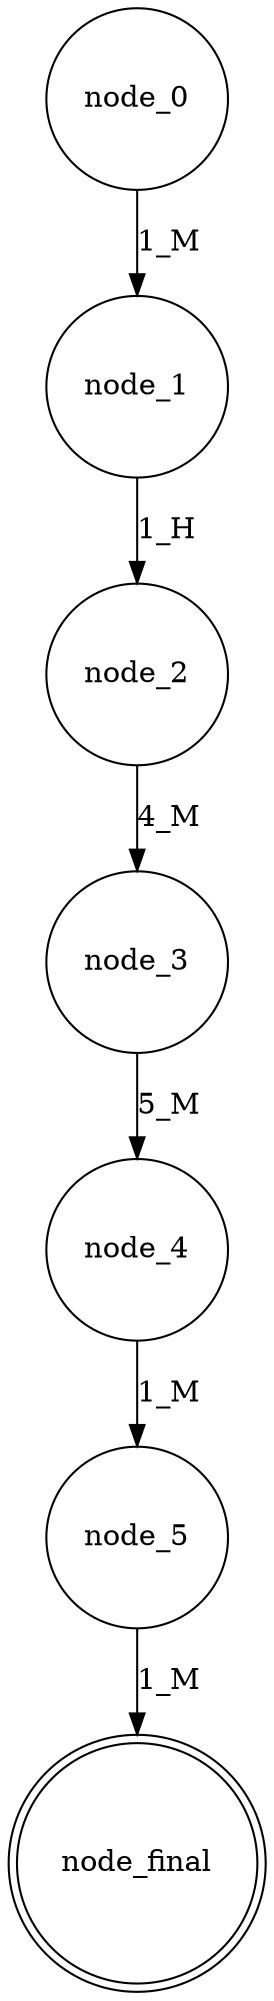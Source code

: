 digraph automaton {
  node [shape = doublecircle]; node_final;
  node [shape = circle]
  node_0 -> node_1 [label="1_M"]
  node_1 -> node_2 [label="1_H"]
  node_2 -> node_3 [label="4_M"]
  node_3 -> node_4 [label="5_M"]
  node_4 -> node_5 [label="1_M"]
  node_5 -> node_final [label="1_M"]
}
